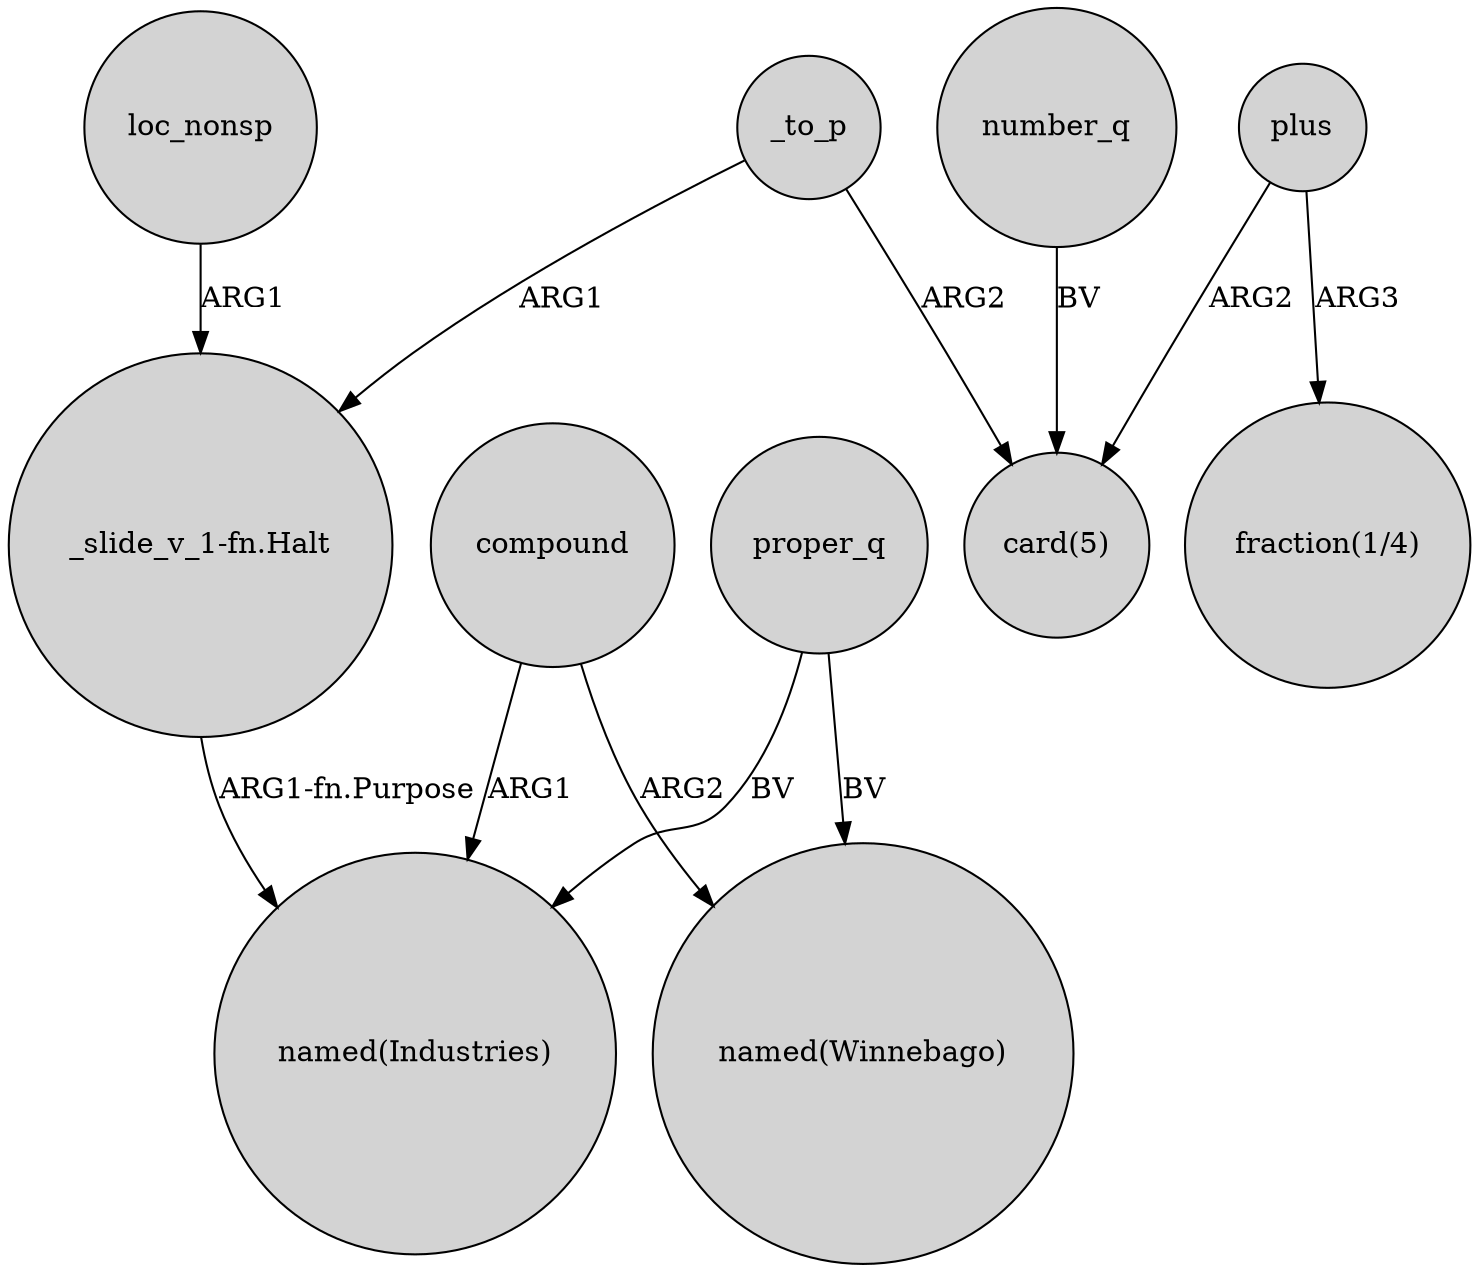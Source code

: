 digraph {
	node [shape=circle style=filled]
	_to_p -> "_slide_v_1-fn.Halt" [label=ARG1]
	proper_q -> "named(Industries)" [label=BV]
	number_q -> "card(5)" [label=BV]
	plus -> "fraction(1/4)" [label=ARG3]
	_to_p -> "card(5)" [label=ARG2]
	proper_q -> "named(Winnebago)" [label=BV]
	loc_nonsp -> "_slide_v_1-fn.Halt" [label=ARG1]
	plus -> "card(5)" [label=ARG2]
	compound -> "named(Winnebago)" [label=ARG2]
	compound -> "named(Industries)" [label=ARG1]
	"_slide_v_1-fn.Halt" -> "named(Industries)" [label="ARG1-fn.Purpose"]
}
